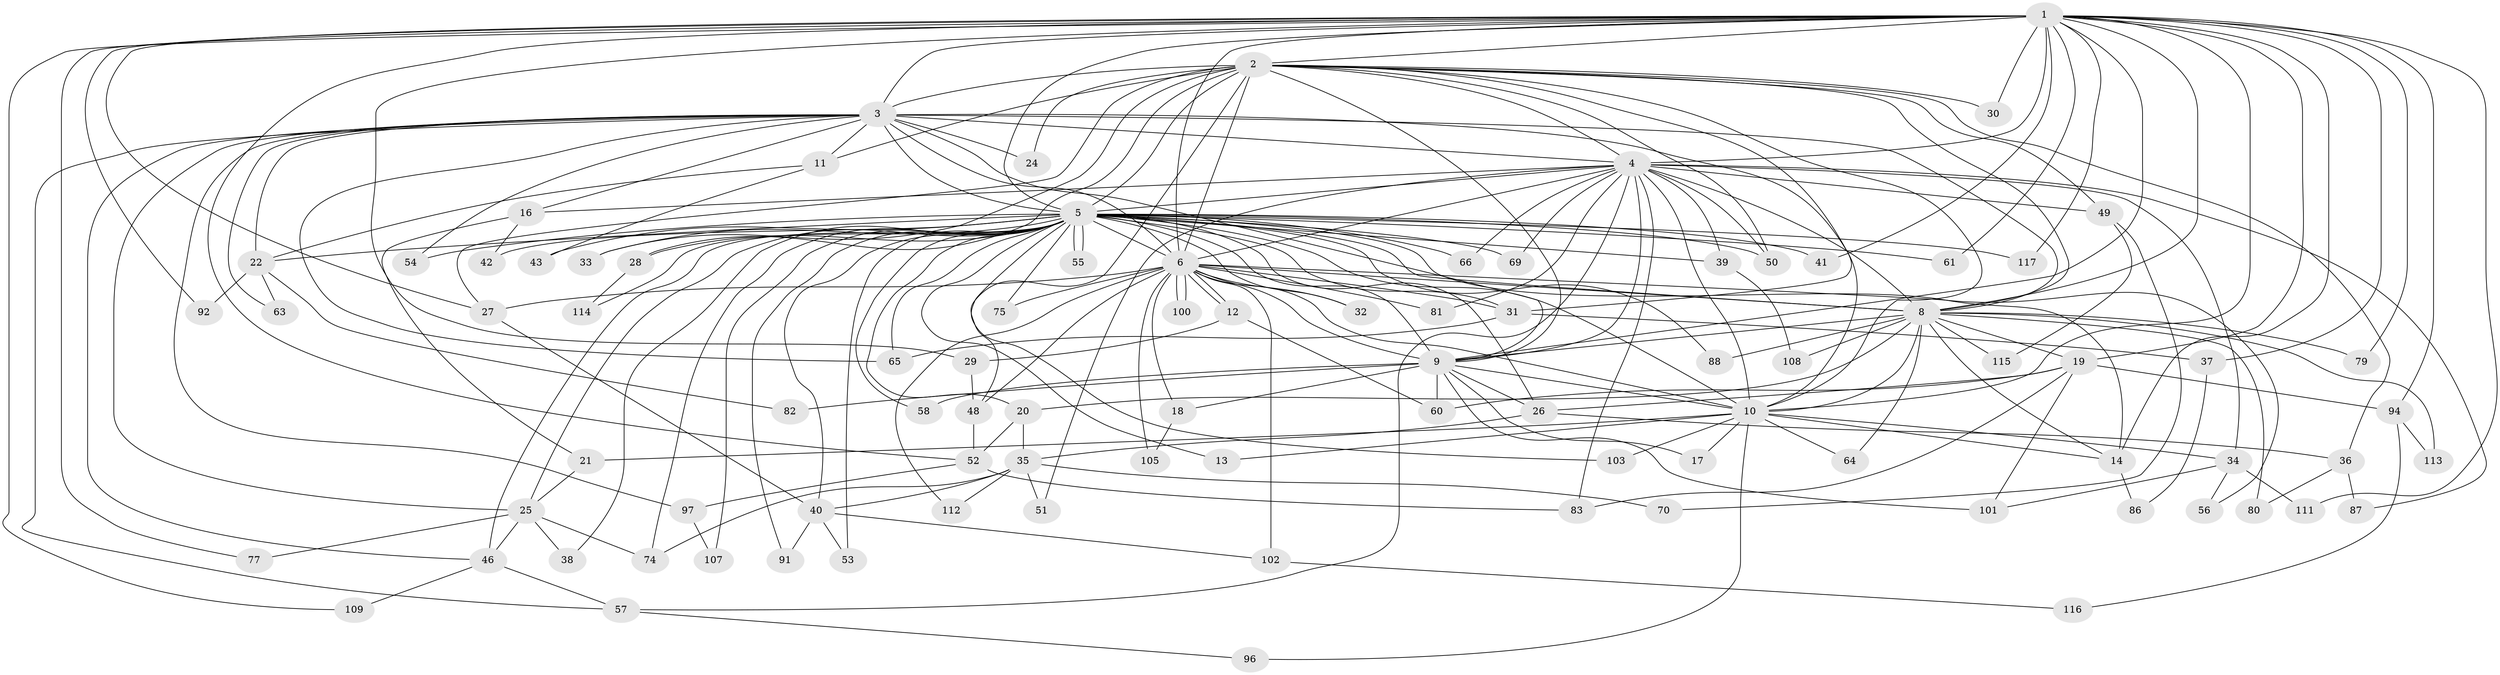// original degree distribution, {24: 0.008403361344537815, 20: 0.01680672268907563, 21: 0.008403361344537815, 23: 0.008403361344537815, 37: 0.008403361344537815, 26: 0.008403361344537815, 18: 0.01680672268907563, 17: 0.008403361344537815, 4: 0.09243697478991597, 2: 0.5462184873949579, 5: 0.04201680672268908, 3: 0.18487394957983194, 6: 0.04201680672268908, 7: 0.008403361344537815}
// Generated by graph-tools (version 1.1) at 2025/11/02/27/25 16:11:06]
// undirected, 91 vertices, 218 edges
graph export_dot {
graph [start="1"]
  node [color=gray90,style=filled];
  1 [super="+23"];
  2 [super="+59"];
  3 [super="+76"];
  4 [super="+15"];
  5 [super="+7"];
  6 [super="+73"];
  8 [super="+68"];
  9 [super="+99"];
  10 [super="+44"];
  11;
  12;
  13;
  14 [super="+110"];
  16;
  17;
  18;
  19 [super="+95"];
  20;
  21;
  22 [super="+93"];
  24;
  25 [super="+78"];
  26 [super="+62"];
  27 [super="+119"];
  28;
  29;
  30;
  31;
  32;
  33;
  34 [super="+104"];
  35 [super="+45"];
  36;
  37;
  38;
  39;
  40;
  41;
  42;
  43;
  46 [super="+47"];
  48 [super="+118"];
  49;
  50 [super="+84"];
  51;
  52 [super="+71"];
  53;
  54 [super="+85"];
  55;
  56;
  57 [super="+67"];
  58;
  60 [super="+89"];
  61;
  63;
  64;
  65 [super="+72"];
  66;
  69;
  70;
  74 [super="+90"];
  75;
  77;
  79 [super="+106"];
  80;
  81;
  82;
  83;
  86;
  87;
  88 [super="+98"];
  91;
  92;
  94;
  96;
  97;
  100;
  101;
  102;
  103;
  105;
  107;
  108;
  109;
  111;
  112;
  113;
  114;
  115;
  116;
  117;
  1 -- 2;
  1 -- 3;
  1 -- 4;
  1 -- 5 [weight=2];
  1 -- 6;
  1 -- 8;
  1 -- 9;
  1 -- 10;
  1 -- 14;
  1 -- 19;
  1 -- 27;
  1 -- 29;
  1 -- 30;
  1 -- 37;
  1 -- 52;
  1 -- 77;
  1 -- 92;
  1 -- 109;
  1 -- 111;
  1 -- 117;
  1 -- 41;
  1 -- 61;
  1 -- 94;
  1 -- 79 [weight=2];
  2 -- 3;
  2 -- 4;
  2 -- 5 [weight=2];
  2 -- 6 [weight=2];
  2 -- 8;
  2 -- 9;
  2 -- 10;
  2 -- 11;
  2 -- 24;
  2 -- 27;
  2 -- 28;
  2 -- 30;
  2 -- 33;
  2 -- 36;
  2 -- 48;
  2 -- 49;
  2 -- 50;
  2 -- 31;
  3 -- 4;
  3 -- 5 [weight=2];
  3 -- 6 [weight=2];
  3 -- 8;
  3 -- 9;
  3 -- 10;
  3 -- 11;
  3 -- 16;
  3 -- 22;
  3 -- 24;
  3 -- 25;
  3 -- 46;
  3 -- 54;
  3 -- 57;
  3 -- 63;
  3 -- 97;
  3 -- 65;
  4 -- 5 [weight=2];
  4 -- 6;
  4 -- 8 [weight=2];
  4 -- 9;
  4 -- 10 [weight=2];
  4 -- 16;
  4 -- 34;
  4 -- 39;
  4 -- 49;
  4 -- 51;
  4 -- 66;
  4 -- 69;
  4 -- 81;
  4 -- 83;
  4 -- 87;
  4 -- 57;
  4 -- 50;
  5 -- 6 [weight=2];
  5 -- 8 [weight=2];
  5 -- 9 [weight=3];
  5 -- 10 [weight=2];
  5 -- 13;
  5 -- 20;
  5 -- 26;
  5 -- 31;
  5 -- 38;
  5 -- 41;
  5 -- 42;
  5 -- 43;
  5 -- 46;
  5 -- 50;
  5 -- 54 [weight=2];
  5 -- 55;
  5 -- 55;
  5 -- 58;
  5 -- 61;
  5 -- 65;
  5 -- 66;
  5 -- 74;
  5 -- 75;
  5 -- 88;
  5 -- 103;
  5 -- 107;
  5 -- 114;
  5 -- 117;
  5 -- 69;
  5 -- 91;
  5 -- 28;
  5 -- 32;
  5 -- 33;
  5 -- 39;
  5 -- 40;
  5 -- 53;
  5 -- 14;
  5 -- 22;
  5 -- 25;
  6 -- 8;
  6 -- 9;
  6 -- 10;
  6 -- 12;
  6 -- 12;
  6 -- 18;
  6 -- 31;
  6 -- 32;
  6 -- 48;
  6 -- 56;
  6 -- 75;
  6 -- 81;
  6 -- 100;
  6 -- 100;
  6 -- 102;
  6 -- 105;
  6 -- 112;
  6 -- 27;
  8 -- 9;
  8 -- 10;
  8 -- 14;
  8 -- 19;
  8 -- 20;
  8 -- 64;
  8 -- 79;
  8 -- 80;
  8 -- 88 [weight=2];
  8 -- 113;
  8 -- 115;
  8 -- 108;
  9 -- 10;
  9 -- 17;
  9 -- 18;
  9 -- 26;
  9 -- 58;
  9 -- 60;
  9 -- 82;
  9 -- 101;
  10 -- 13;
  10 -- 17;
  10 -- 21;
  10 -- 34;
  10 -- 64;
  10 -- 96;
  10 -- 103;
  10 -- 14;
  11 -- 22;
  11 -- 43;
  12 -- 29;
  12 -- 60;
  14 -- 86;
  16 -- 21;
  16 -- 42;
  18 -- 105;
  19 -- 60;
  19 -- 94;
  19 -- 26;
  19 -- 83;
  19 -- 101;
  20 -- 35;
  20 -- 52;
  21 -- 25;
  22 -- 63;
  22 -- 82;
  22 -- 92;
  25 -- 38;
  25 -- 74;
  25 -- 77;
  25 -- 46;
  26 -- 35;
  26 -- 36;
  27 -- 40;
  28 -- 114;
  29 -- 48;
  31 -- 37;
  31 -- 65;
  34 -- 56;
  34 -- 111;
  34 -- 101;
  35 -- 51;
  35 -- 70;
  35 -- 112;
  35 -- 40;
  35 -- 74;
  36 -- 80;
  36 -- 87;
  37 -- 86;
  39 -- 108;
  40 -- 53;
  40 -- 91;
  40 -- 102;
  46 -- 57;
  46 -- 109;
  48 -- 52;
  49 -- 70;
  49 -- 115;
  52 -- 97;
  52 -- 83;
  57 -- 96;
  94 -- 113;
  94 -- 116;
  97 -- 107;
  102 -- 116;
}

